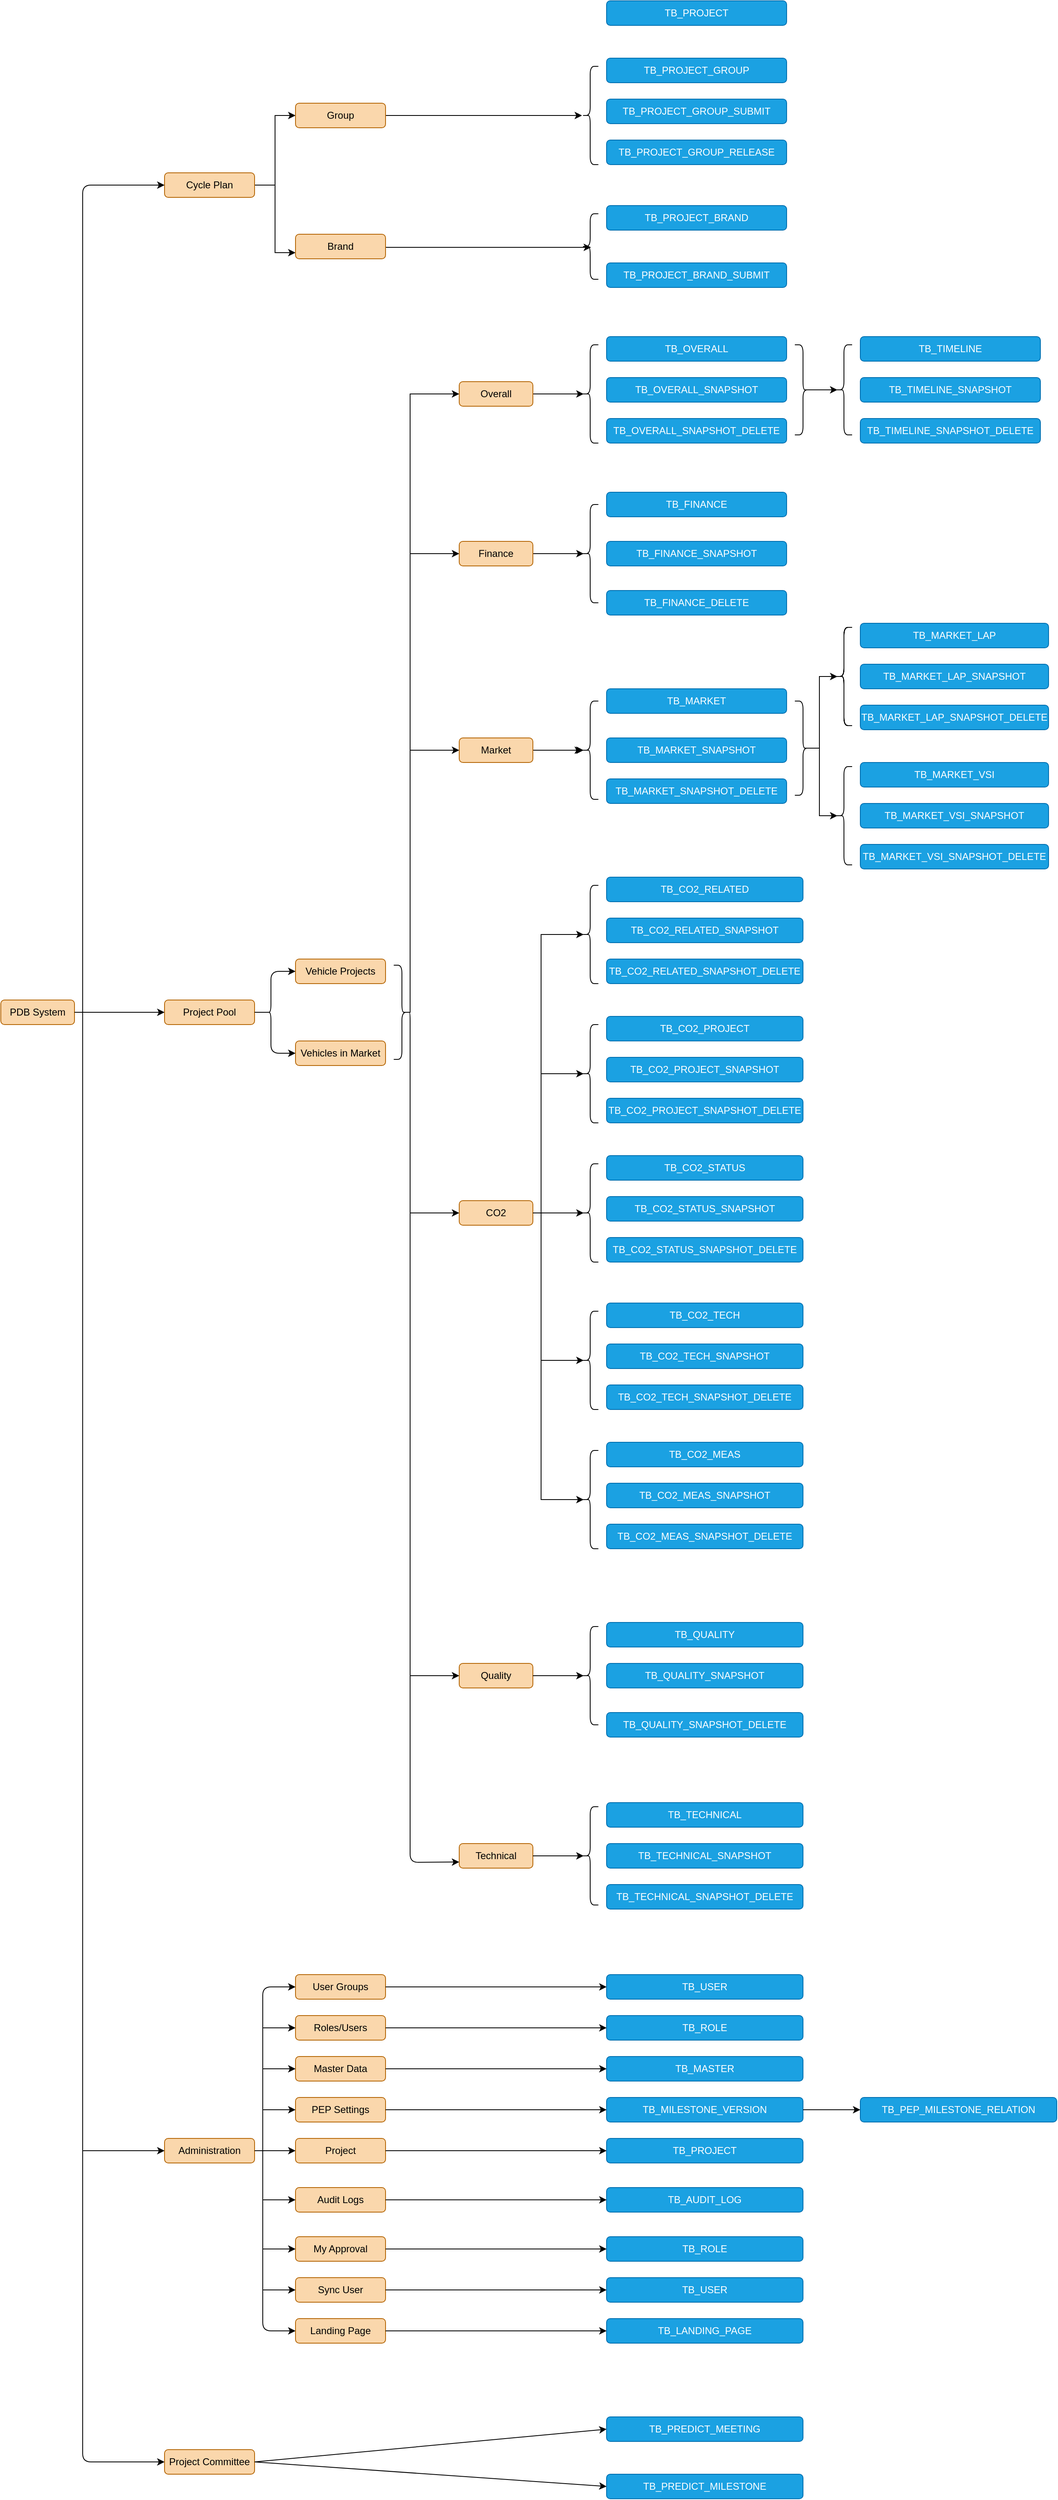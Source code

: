 <mxfile version="13.6.6" type="github">
  <diagram name="Page-1" id="97916047-d0de-89f5-080d-49f4d83e522f">
    <mxGraphModel dx="1422" dy="5691" grid="1" gridSize="10" guides="1" tooltips="1" connect="1" arrows="1" fold="1" page="1" pageScale="1.5" pageWidth="4681" pageHeight="3300" background="#ffffff" math="0" shadow="0">
      <root>
        <mxCell id="0" />
        <mxCell id="1" parent="0" />
        <mxCell id="S6AQ2Oz70eDwX9_Or8eO-56" value="PDB System" style="rounded=1;whiteSpace=wrap;html=1;fillColor=#fad7ac;strokeColor=#b46504;" vertex="1" parent="1">
          <mxGeometry y="990" width="90" height="30" as="geometry" />
        </mxCell>
        <mxCell id="S6AQ2Oz70eDwX9_Or8eO-57" value="Project Pool" style="rounded=1;whiteSpace=wrap;html=1;fillColor=#fad7ac;strokeColor=#b46504;" vertex="1" parent="1">
          <mxGeometry x="200" y="990" width="110" height="30" as="geometry" />
        </mxCell>
        <mxCell id="S6AQ2Oz70eDwX9_Or8eO-59" value="Administration" style="rounded=1;whiteSpace=wrap;html=1;fillColor=#fad7ac;strokeColor=#b46504;" vertex="1" parent="1">
          <mxGeometry x="200" y="2380" width="110" height="30" as="geometry" />
        </mxCell>
        <mxCell id="S6AQ2Oz70eDwX9_Or8eO-60" value="Project Committee" style="rounded=1;whiteSpace=wrap;html=1;fillColor=#fad7ac;strokeColor=#b46504;" vertex="1" parent="1">
          <mxGeometry x="200" y="2760" width="110" height="30" as="geometry" />
        </mxCell>
        <mxCell id="S6AQ2Oz70eDwX9_Or8eO-61" value="Vehicle Projects" style="rounded=1;whiteSpace=wrap;html=1;fillColor=#fad7ac;strokeColor=#b46504;" vertex="1" parent="1">
          <mxGeometry x="360" y="940" width="110" height="30" as="geometry" />
        </mxCell>
        <mxCell id="S6AQ2Oz70eDwX9_Or8eO-62" value="Vehicles in Market" style="rounded=1;whiteSpace=wrap;html=1;fillColor=#fad7ac;strokeColor=#b46504;" vertex="1" parent="1">
          <mxGeometry x="360" y="1040" width="110" height="30" as="geometry" />
        </mxCell>
        <mxCell id="S6AQ2Oz70eDwX9_Or8eO-232" style="edgeStyle=orthogonalEdgeStyle;rounded=0;orthogonalLoop=1;jettySize=auto;html=1;exitX=1;exitY=0.5;exitDx=0;exitDy=0;entryX=0.1;entryY=0.5;entryDx=0;entryDy=0;entryPerimeter=0;" edge="1" parent="1" source="S6AQ2Oz70eDwX9_Or8eO-64" target="S6AQ2Oz70eDwX9_Or8eO-229">
          <mxGeometry relative="1" as="geometry" />
        </mxCell>
        <mxCell id="S6AQ2Oz70eDwX9_Or8eO-64" value="Overall" style="rounded=1;whiteSpace=wrap;html=1;fillColor=#fad7ac;strokeColor=#b46504;" vertex="1" parent="1">
          <mxGeometry x="560" y="235" width="90" height="30" as="geometry" />
        </mxCell>
        <mxCell id="S6AQ2Oz70eDwX9_Or8eO-242" style="edgeStyle=orthogonalEdgeStyle;rounded=0;orthogonalLoop=1;jettySize=auto;html=1;exitX=1;exitY=0.5;exitDx=0;exitDy=0;entryX=0.1;entryY=0.5;entryDx=0;entryDy=0;entryPerimeter=0;" edge="1" parent="1" source="S6AQ2Oz70eDwX9_Or8eO-65" target="S6AQ2Oz70eDwX9_Or8eO-238">
          <mxGeometry relative="1" as="geometry" />
        </mxCell>
        <mxCell id="S6AQ2Oz70eDwX9_Or8eO-65" value="Finance" style="rounded=1;whiteSpace=wrap;html=1;fillColor=#fad7ac;strokeColor=#b46504;" vertex="1" parent="1">
          <mxGeometry x="560" y="430" width="90" height="30" as="geometry" />
        </mxCell>
        <mxCell id="S6AQ2Oz70eDwX9_Or8eO-169" style="edgeStyle=orthogonalEdgeStyle;rounded=0;orthogonalLoop=1;jettySize=auto;html=1;exitX=1;exitY=0.5;exitDx=0;exitDy=0;entryX=0.1;entryY=0.5;entryDx=0;entryDy=0;entryPerimeter=0;" edge="1" parent="1" source="S6AQ2Oz70eDwX9_Or8eO-66" target="S6AQ2Oz70eDwX9_Or8eO-157">
          <mxGeometry relative="1" as="geometry" />
        </mxCell>
        <mxCell id="S6AQ2Oz70eDwX9_Or8eO-176" value="" style="edgeStyle=orthogonalEdgeStyle;rounded=0;orthogonalLoop=1;jettySize=auto;html=1;" edge="1" parent="1" source="S6AQ2Oz70eDwX9_Or8eO-66" target="S6AQ2Oz70eDwX9_Or8eO-157">
          <mxGeometry relative="1" as="geometry" />
        </mxCell>
        <mxCell id="S6AQ2Oz70eDwX9_Or8eO-66" value="Market" style="rounded=1;whiteSpace=wrap;html=1;fillColor=#fad7ac;strokeColor=#b46504;" vertex="1" parent="1">
          <mxGeometry x="560" y="670" width="90" height="30" as="geometry" />
        </mxCell>
        <mxCell id="S6AQ2Oz70eDwX9_Or8eO-255" style="edgeStyle=orthogonalEdgeStyle;rounded=0;orthogonalLoop=1;jettySize=auto;html=1;entryX=0.1;entryY=0.5;entryDx=0;entryDy=0;entryPerimeter=0;" edge="1" parent="1" target="S6AQ2Oz70eDwX9_Or8eO-249">
          <mxGeometry relative="1" as="geometry">
            <mxPoint x="650" y="1250" as="sourcePoint" />
            <Array as="points">
              <mxPoint x="660" y="1250" />
              <mxPoint x="660" y="910" />
            </Array>
          </mxGeometry>
        </mxCell>
        <mxCell id="S6AQ2Oz70eDwX9_Or8eO-261" style="edgeStyle=orthogonalEdgeStyle;rounded=0;orthogonalLoop=1;jettySize=auto;html=1;entryX=0.1;entryY=0.5;entryDx=0;entryDy=0;entryPerimeter=0;" edge="1" parent="1" target="S6AQ2Oz70eDwX9_Or8eO-253">
          <mxGeometry relative="1" as="geometry">
            <mxPoint x="650" y="1245" as="sourcePoint" />
            <Array as="points">
              <mxPoint x="650" y="1250" />
              <mxPoint x="660" y="1250" />
              <mxPoint x="660" y="1600" />
            </Array>
          </mxGeometry>
        </mxCell>
        <mxCell id="S6AQ2Oz70eDwX9_Or8eO-67" value="CO2" style="rounded=1;whiteSpace=wrap;html=1;fillColor=#fad7ac;strokeColor=#b46504;" vertex="1" parent="1">
          <mxGeometry x="560" y="1235" width="90" height="30" as="geometry" />
        </mxCell>
        <mxCell id="S6AQ2Oz70eDwX9_Or8eO-68" value="Quality" style="rounded=1;whiteSpace=wrap;html=1;fillColor=#fad7ac;strokeColor=#b46504;" vertex="1" parent="1">
          <mxGeometry x="560" y="1800" width="90" height="30" as="geometry" />
        </mxCell>
        <mxCell id="S6AQ2Oz70eDwX9_Or8eO-69" value="TB_OVERALL" style="rounded=1;whiteSpace=wrap;html=1;fillColor=#1ba1e2;strokeColor=#006EAF;fontColor=#ffffff;" vertex="1" parent="1">
          <mxGeometry x="740" y="180" width="220" height="30" as="geometry" />
        </mxCell>
        <mxCell id="S6AQ2Oz70eDwX9_Or8eO-70" value="TB_OVERALL_SNAPSHOT_DELETE" style="rounded=1;whiteSpace=wrap;html=1;fillColor=#1ba1e2;strokeColor=#006EAF;fontColor=#ffffff;" vertex="1" parent="1">
          <mxGeometry x="740" y="280" width="220" height="30" as="geometry" />
        </mxCell>
        <mxCell id="S6AQ2Oz70eDwX9_Or8eO-71" value="TB_OVERALL_SNAPSHOT" style="rounded=1;whiteSpace=wrap;html=1;fillColor=#1ba1e2;strokeColor=#006EAF;fontColor=#ffffff;" vertex="1" parent="1">
          <mxGeometry x="740" y="230" width="220" height="30" as="geometry" />
        </mxCell>
        <mxCell id="S6AQ2Oz70eDwX9_Or8eO-72" value="TB_TIMELINE" style="rounded=1;whiteSpace=wrap;html=1;fillColor=#1ba1e2;strokeColor=#006EAF;fontColor=#ffffff;" vertex="1" parent="1">
          <mxGeometry x="1050" y="180" width="220" height="30" as="geometry" />
        </mxCell>
        <mxCell id="S6AQ2Oz70eDwX9_Or8eO-73" value="TB_TIMELINE_SNAPSHOT" style="rounded=1;whiteSpace=wrap;html=1;fillColor=#1ba1e2;strokeColor=#006EAF;fontColor=#ffffff;" vertex="1" parent="1">
          <mxGeometry x="1050" y="230" width="220" height="30" as="geometry" />
        </mxCell>
        <mxCell id="S6AQ2Oz70eDwX9_Or8eO-74" value="TB_TIMELINE_SNAPSHOT_DELETE" style="rounded=1;whiteSpace=wrap;html=1;fillColor=#1ba1e2;strokeColor=#006EAF;fontColor=#ffffff;" vertex="1" parent="1">
          <mxGeometry x="1050" y="280" width="220" height="30" as="geometry" />
        </mxCell>
        <mxCell id="S6AQ2Oz70eDwX9_Or8eO-75" value="TB_FINANCE" style="rounded=1;whiteSpace=wrap;html=1;fillColor=#1ba1e2;strokeColor=#006EAF;fontColor=#ffffff;" vertex="1" parent="1">
          <mxGeometry x="740" y="370" width="220" height="30" as="geometry" />
        </mxCell>
        <mxCell id="S6AQ2Oz70eDwX9_Or8eO-76" value="TB_FINANCE_SNAPSHOT" style="rounded=1;whiteSpace=wrap;html=1;fillColor=#1ba1e2;strokeColor=#006EAF;fontColor=#ffffff;" vertex="1" parent="1">
          <mxGeometry x="740" y="430" width="220" height="30" as="geometry" />
        </mxCell>
        <mxCell id="S6AQ2Oz70eDwX9_Or8eO-77" value="TB_FINANCE_DELETE" style="rounded=1;whiteSpace=wrap;html=1;fillColor=#1ba1e2;strokeColor=#006EAF;fontColor=#ffffff;" vertex="1" parent="1">
          <mxGeometry x="740" y="490" width="220" height="30" as="geometry" />
        </mxCell>
        <mxCell id="S6AQ2Oz70eDwX9_Or8eO-79" value="TB_MARKET" style="rounded=1;whiteSpace=wrap;html=1;fillColor=#1ba1e2;strokeColor=#006EAF;fontColor=#ffffff;" vertex="1" parent="1">
          <mxGeometry x="740" y="610" width="220" height="30" as="geometry" />
        </mxCell>
        <mxCell id="S6AQ2Oz70eDwX9_Or8eO-80" value="TB_MARKET_SNAPSHOT" style="rounded=1;whiteSpace=wrap;html=1;fillColor=#1ba1e2;strokeColor=#006EAF;fontColor=#ffffff;" vertex="1" parent="1">
          <mxGeometry x="740" y="670" width="220" height="30" as="geometry" />
        </mxCell>
        <mxCell id="S6AQ2Oz70eDwX9_Or8eO-81" value="TB_MARKET_SNAPSHOT_DELETE" style="rounded=1;whiteSpace=wrap;html=1;fillColor=#1ba1e2;strokeColor=#006EAF;fontColor=#ffffff;" vertex="1" parent="1">
          <mxGeometry x="740" y="720" width="220" height="30" as="geometry" />
        </mxCell>
        <mxCell id="S6AQ2Oz70eDwX9_Or8eO-84" value="TB_MARKET_LAP" style="rounded=1;whiteSpace=wrap;html=1;fillColor=#1ba1e2;strokeColor=#006EAF;fontColor=#ffffff;" vertex="1" parent="1">
          <mxGeometry x="1050" y="530" width="230" height="30" as="geometry" />
        </mxCell>
        <mxCell id="S6AQ2Oz70eDwX9_Or8eO-85" value="TB_MARKET_LAP_SNAPSHOT" style="rounded=1;whiteSpace=wrap;html=1;fillColor=#1ba1e2;strokeColor=#006EAF;fontColor=#ffffff;" vertex="1" parent="1">
          <mxGeometry x="1050" y="580" width="230" height="30" as="geometry" />
        </mxCell>
        <mxCell id="S6AQ2Oz70eDwX9_Or8eO-86" value="TB_MARKET_LAP_SNAPSHOT_DELETE" style="rounded=1;whiteSpace=wrap;html=1;fillColor=#1ba1e2;strokeColor=#006EAF;fontColor=#ffffff;" vertex="1" parent="1">
          <mxGeometry x="1050" y="630" width="230" height="30" as="geometry" />
        </mxCell>
        <mxCell id="S6AQ2Oz70eDwX9_Or8eO-87" value="TB_MARKET_VSI" style="rounded=1;whiteSpace=wrap;html=1;fillColor=#1ba1e2;strokeColor=#006EAF;fontColor=#ffffff;" vertex="1" parent="1">
          <mxGeometry x="1050" y="700" width="230" height="30" as="geometry" />
        </mxCell>
        <mxCell id="S6AQ2Oz70eDwX9_Or8eO-88" value="TB_MARKET_VSI_SNAPSHOT" style="rounded=1;whiteSpace=wrap;html=1;fillColor=#1ba1e2;strokeColor=#006EAF;fontColor=#ffffff;" vertex="1" parent="1">
          <mxGeometry x="1050" y="750" width="230" height="30" as="geometry" />
        </mxCell>
        <mxCell id="S6AQ2Oz70eDwX9_Or8eO-89" value="TB_MARKET_VSI_SNAPSHOT_DELETE" style="rounded=1;whiteSpace=wrap;html=1;fillColor=#1ba1e2;strokeColor=#006EAF;fontColor=#ffffff;" vertex="1" parent="1">
          <mxGeometry x="1050" y="800" width="230" height="30" as="geometry" />
        </mxCell>
        <mxCell id="S6AQ2Oz70eDwX9_Or8eO-90" value="TB_CO2_RELATED" style="rounded=1;whiteSpace=wrap;html=1;fillColor=#1ba1e2;strokeColor=#006EAF;fontColor=#ffffff;" vertex="1" parent="1">
          <mxGeometry x="740" y="840" width="240" height="30" as="geometry" />
        </mxCell>
        <mxCell id="S6AQ2Oz70eDwX9_Or8eO-91" value="TB_CO2_RELATED_SNAPSHOT" style="rounded=1;whiteSpace=wrap;html=1;fillColor=#1ba1e2;strokeColor=#006EAF;fontColor=#ffffff;" vertex="1" parent="1">
          <mxGeometry x="740" y="890" width="240" height="30" as="geometry" />
        </mxCell>
        <mxCell id="S6AQ2Oz70eDwX9_Or8eO-92" value="TB_CO2_RELATED_SNAPSHOT_DELETE" style="rounded=1;whiteSpace=wrap;html=1;fillColor=#1ba1e2;strokeColor=#006EAF;fontColor=#ffffff;" vertex="1" parent="1">
          <mxGeometry x="740" y="940" width="240" height="30" as="geometry" />
        </mxCell>
        <mxCell id="S6AQ2Oz70eDwX9_Or8eO-93" value="TB_CO2_PROJECT" style="rounded=1;whiteSpace=wrap;html=1;fillColor=#1ba1e2;strokeColor=#006EAF;fontColor=#ffffff;" vertex="1" parent="1">
          <mxGeometry x="740" y="1010" width="240" height="30" as="geometry" />
        </mxCell>
        <mxCell id="S6AQ2Oz70eDwX9_Or8eO-94" value="TB_CO2_PROJECT_SNAPSHOT" style="rounded=1;whiteSpace=wrap;html=1;fillColor=#1ba1e2;strokeColor=#006EAF;fontColor=#ffffff;" vertex="1" parent="1">
          <mxGeometry x="740" y="1060" width="240" height="30" as="geometry" />
        </mxCell>
        <mxCell id="S6AQ2Oz70eDwX9_Or8eO-95" value="TB_CO2_PROJECT_SNAPSHOT_DELETE" style="rounded=1;whiteSpace=wrap;html=1;fillColor=#1ba1e2;strokeColor=#006EAF;fontColor=#ffffff;" vertex="1" parent="1">
          <mxGeometry x="740" y="1110" width="240" height="30" as="geometry" />
        </mxCell>
        <mxCell id="S6AQ2Oz70eDwX9_Or8eO-96" value="TB_CO2_STATUS" style="rounded=1;whiteSpace=wrap;html=1;fillColor=#1ba1e2;strokeColor=#006EAF;fontColor=#ffffff;" vertex="1" parent="1">
          <mxGeometry x="740" y="1180" width="240" height="30" as="geometry" />
        </mxCell>
        <mxCell id="S6AQ2Oz70eDwX9_Or8eO-97" value="TB_CO2_STATUS_SNAPSHOT" style="rounded=1;whiteSpace=wrap;html=1;fillColor=#1ba1e2;strokeColor=#006EAF;fontColor=#ffffff;" vertex="1" parent="1">
          <mxGeometry x="740" y="1230" width="240" height="30" as="geometry" />
        </mxCell>
        <mxCell id="S6AQ2Oz70eDwX9_Or8eO-98" value="TB_CO2_STATUS_SNAPSHOT_DELETE" style="rounded=1;whiteSpace=wrap;html=1;fillColor=#1ba1e2;strokeColor=#006EAF;fontColor=#ffffff;" vertex="1" parent="1">
          <mxGeometry x="740" y="1280" width="240" height="30" as="geometry" />
        </mxCell>
        <mxCell id="S6AQ2Oz70eDwX9_Or8eO-100" value="&lt;span&gt;TB_CO2_TECH&lt;/span&gt;" style="rounded=1;whiteSpace=wrap;html=1;fillColor=#1ba1e2;strokeColor=#006EAF;fontColor=#ffffff;" vertex="1" parent="1">
          <mxGeometry x="740" y="1360" width="240" height="30" as="geometry" />
        </mxCell>
        <mxCell id="S6AQ2Oz70eDwX9_Or8eO-101" value="&lt;span&gt;TB_CO2_TECH&lt;/span&gt;_SNAPSHOT" style="rounded=1;whiteSpace=wrap;html=1;fillColor=#1ba1e2;strokeColor=#006EAF;fontColor=#ffffff;" vertex="1" parent="1">
          <mxGeometry x="740" y="1410" width="240" height="30" as="geometry" />
        </mxCell>
        <mxCell id="S6AQ2Oz70eDwX9_Or8eO-102" value="&lt;span&gt;TB_CO2_TECH&lt;/span&gt;_SNAPSHOT_DELETE" style="rounded=1;whiteSpace=wrap;html=1;fillColor=#1ba1e2;strokeColor=#006EAF;fontColor=#ffffff;" vertex="1" parent="1">
          <mxGeometry x="740" y="1460" width="240" height="30" as="geometry" />
        </mxCell>
        <mxCell id="S6AQ2Oz70eDwX9_Or8eO-103" value="&lt;span&gt;TB_CO2_MEAS&lt;/span&gt;" style="rounded=1;whiteSpace=wrap;html=1;fillColor=#1ba1e2;strokeColor=#006EAF;fontColor=#ffffff;" vertex="1" parent="1">
          <mxGeometry x="740" y="1530" width="240" height="30" as="geometry" />
        </mxCell>
        <mxCell id="S6AQ2Oz70eDwX9_Or8eO-104" value="&lt;span&gt;TB_CO2_MEAS&lt;/span&gt;_SNAPSHOT" style="rounded=1;whiteSpace=wrap;html=1;fillColor=#1ba1e2;strokeColor=#006EAF;fontColor=#ffffff;" vertex="1" parent="1">
          <mxGeometry x="740" y="1580" width="240" height="30" as="geometry" />
        </mxCell>
        <mxCell id="S6AQ2Oz70eDwX9_Or8eO-105" value="&lt;span&gt;TB_CO2_MEAS&lt;/span&gt;_SNAPSHOT_DELETE" style="rounded=1;whiteSpace=wrap;html=1;fillColor=#1ba1e2;strokeColor=#006EAF;fontColor=#ffffff;" vertex="1" parent="1">
          <mxGeometry x="740" y="1630" width="240" height="30" as="geometry" />
        </mxCell>
        <mxCell id="S6AQ2Oz70eDwX9_Or8eO-115" value="&lt;span&gt;TB_QUALITY&lt;/span&gt;" style="rounded=1;whiteSpace=wrap;html=1;fillColor=#1ba1e2;strokeColor=#006EAF;fontColor=#ffffff;" vertex="1" parent="1">
          <mxGeometry x="740" y="1750" width="240" height="30" as="geometry" />
        </mxCell>
        <mxCell id="S6AQ2Oz70eDwX9_Or8eO-116" value="&lt;span&gt;TB_QUALITY&lt;/span&gt;_SNAPSHOT" style="rounded=1;whiteSpace=wrap;html=1;fillColor=#1ba1e2;strokeColor=#006EAF;fontColor=#ffffff;" vertex="1" parent="1">
          <mxGeometry x="740" y="1800" width="240" height="30" as="geometry" />
        </mxCell>
        <mxCell id="S6AQ2Oz70eDwX9_Or8eO-117" value="&lt;span&gt;TB_QUALITY&lt;/span&gt;_SNAPSHOT_DELETE" style="rounded=1;whiteSpace=wrap;html=1;fillColor=#1ba1e2;strokeColor=#006EAF;fontColor=#ffffff;" vertex="1" parent="1">
          <mxGeometry x="740" y="1860" width="240" height="30" as="geometry" />
        </mxCell>
        <mxCell id="S6AQ2Oz70eDwX9_Or8eO-124" value="&lt;span&gt;TB_TECHNICAL&lt;/span&gt;" style="rounded=1;whiteSpace=wrap;html=1;fillColor=#1ba1e2;strokeColor=#006EAF;fontColor=#ffffff;" vertex="1" parent="1">
          <mxGeometry x="740" y="1970" width="240" height="30" as="geometry" />
        </mxCell>
        <mxCell id="S6AQ2Oz70eDwX9_Or8eO-125" value="&lt;span&gt;TB_TECHNICAL&lt;/span&gt;_SNAPSHOT" style="rounded=1;whiteSpace=wrap;html=1;fillColor=#1ba1e2;strokeColor=#006EAF;fontColor=#ffffff;" vertex="1" parent="1">
          <mxGeometry x="740" y="2020" width="240" height="30" as="geometry" />
        </mxCell>
        <mxCell id="S6AQ2Oz70eDwX9_Or8eO-126" value="&lt;span&gt;TB_TECHNICAL&lt;/span&gt;_SNAPSHOT_DELETE" style="rounded=1;whiteSpace=wrap;html=1;fillColor=#1ba1e2;strokeColor=#006EAF;fontColor=#ffffff;" vertex="1" parent="1">
          <mxGeometry x="740" y="2070" width="240" height="30" as="geometry" />
        </mxCell>
        <mxCell id="S6AQ2Oz70eDwX9_Or8eO-127" value="Technical" style="rounded=1;whiteSpace=wrap;html=1;fillColor=#fad7ac;strokeColor=#b46504;" vertex="1" parent="1">
          <mxGeometry x="560" y="2020" width="90" height="30" as="geometry" />
        </mxCell>
        <mxCell id="S6AQ2Oz70eDwX9_Or8eO-134" value="User Groups" style="rounded=1;whiteSpace=wrap;html=1;fillColor=#fad7ac;strokeColor=#b46504;" vertex="1" parent="1">
          <mxGeometry x="360" y="2180" width="110" height="30" as="geometry" />
        </mxCell>
        <mxCell id="S6AQ2Oz70eDwX9_Or8eO-135" value="Roles/Users" style="rounded=1;whiteSpace=wrap;html=1;fillColor=#fad7ac;strokeColor=#b46504;" vertex="1" parent="1">
          <mxGeometry x="360" y="2230" width="110" height="30" as="geometry" />
        </mxCell>
        <mxCell id="S6AQ2Oz70eDwX9_Or8eO-136" value="Master Data " style="rounded=1;whiteSpace=wrap;html=1;fillColor=#fad7ac;strokeColor=#b46504;" vertex="1" parent="1">
          <mxGeometry x="360" y="2280" width="110" height="30" as="geometry" />
        </mxCell>
        <mxCell id="S6AQ2Oz70eDwX9_Or8eO-137" value="PEP Settings" style="rounded=1;whiteSpace=wrap;html=1;fillColor=#fad7ac;strokeColor=#b46504;" vertex="1" parent="1">
          <mxGeometry x="360" y="2330" width="110" height="30" as="geometry" />
        </mxCell>
        <mxCell id="S6AQ2Oz70eDwX9_Or8eO-138" value="My Approval" style="rounded=1;whiteSpace=wrap;html=1;fillColor=#fad7ac;strokeColor=#b46504;" vertex="1" parent="1">
          <mxGeometry x="360" y="2500" width="110" height="30" as="geometry" />
        </mxCell>
        <mxCell id="S6AQ2Oz70eDwX9_Or8eO-139" value="TB_USER" style="rounded=1;whiteSpace=wrap;html=1;fillColor=#1ba1e2;strokeColor=#006EAF;fontColor=#ffffff;" vertex="1" parent="1">
          <mxGeometry x="740" y="2180" width="240" height="30" as="geometry" />
        </mxCell>
        <mxCell id="S6AQ2Oz70eDwX9_Or8eO-140" value="TB_ROLE" style="rounded=1;whiteSpace=wrap;html=1;fillColor=#1ba1e2;strokeColor=#006EAF;fontColor=#ffffff;" vertex="1" parent="1">
          <mxGeometry x="740" y="2230" width="240" height="30" as="geometry" />
        </mxCell>
        <mxCell id="S6AQ2Oz70eDwX9_Or8eO-141" value="TB_MASTER" style="rounded=1;whiteSpace=wrap;html=1;fillColor=#1ba1e2;strokeColor=#006EAF;fontColor=#ffffff;" vertex="1" parent="1">
          <mxGeometry x="740" y="2280" width="240" height="30" as="geometry" />
        </mxCell>
        <mxCell id="S6AQ2Oz70eDwX9_Or8eO-142" value="TB_PROJECT" style="rounded=1;whiteSpace=wrap;html=1;fillColor=#1ba1e2;strokeColor=#006EAF;fontColor=#ffffff;" vertex="1" parent="1">
          <mxGeometry x="740" y="2380" width="240" height="30" as="geometry" />
        </mxCell>
        <mxCell id="S6AQ2Oz70eDwX9_Or8eO-143" value="&lt;span&gt;TB_PREDICT_MEETING&lt;/span&gt;" style="rounded=1;whiteSpace=wrap;html=1;fillColor=#1ba1e2;strokeColor=#006EAF;fontColor=#ffffff;" vertex="1" parent="1">
          <mxGeometry x="740" y="2720" width="240" height="30" as="geometry" />
        </mxCell>
        <mxCell id="S6AQ2Oz70eDwX9_Or8eO-144" value="&lt;span&gt;TB_PREDICT_MILESTONE&lt;/span&gt;" style="rounded=1;whiteSpace=wrap;html=1;fillColor=#1ba1e2;strokeColor=#006EAF;fontColor=#ffffff;" vertex="1" parent="1">
          <mxGeometry x="740" y="2790" width="240" height="30" as="geometry" />
        </mxCell>
        <mxCell id="S6AQ2Oz70eDwX9_Or8eO-146" value="TB_PROJECT_GROUP" style="rounded=1;whiteSpace=wrap;html=1;fillColor=#1ba1e2;strokeColor=#006EAF;fontColor=#ffffff;" vertex="1" parent="1">
          <mxGeometry x="740" y="-160" width="220" height="30" as="geometry" />
        </mxCell>
        <mxCell id="S6AQ2Oz70eDwX9_Or8eO-215" style="edgeStyle=orthogonalEdgeStyle;rounded=0;orthogonalLoop=1;jettySize=auto;html=1;exitX=1;exitY=0.5;exitDx=0;exitDy=0;entryX=0;entryY=0.5;entryDx=0;entryDy=0;" edge="1" parent="1" source="S6AQ2Oz70eDwX9_Or8eO-147" target="S6AQ2Oz70eDwX9_Or8eO-186">
          <mxGeometry relative="1" as="geometry" />
        </mxCell>
        <mxCell id="S6AQ2Oz70eDwX9_Or8eO-219" style="edgeStyle=orthogonalEdgeStyle;rounded=0;orthogonalLoop=1;jettySize=auto;html=1;entryX=0;entryY=0.75;entryDx=0;entryDy=0;" edge="1" parent="1" source="S6AQ2Oz70eDwX9_Or8eO-147" target="S6AQ2Oz70eDwX9_Or8eO-187">
          <mxGeometry relative="1" as="geometry" />
        </mxCell>
        <mxCell id="S6AQ2Oz70eDwX9_Or8eO-147" value="Cycle Plan" style="rounded=1;whiteSpace=wrap;html=1;fillColor=#fad7ac;strokeColor=#b46504;" vertex="1" parent="1">
          <mxGeometry x="200" y="-20" width="110" height="30" as="geometry" />
        </mxCell>
        <mxCell id="S6AQ2Oz70eDwX9_Or8eO-148" value="TB_PROJECT" style="rounded=1;whiteSpace=wrap;html=1;fillColor=#1ba1e2;strokeColor=#006EAF;fontColor=#ffffff;" vertex="1" parent="1">
          <mxGeometry x="740" y="-230" width="220" height="30" as="geometry" />
        </mxCell>
        <mxCell id="S6AQ2Oz70eDwX9_Or8eO-149" value="TB_PROJECT_BRAND" style="rounded=1;whiteSpace=wrap;html=1;fillColor=#1ba1e2;strokeColor=#006EAF;fontColor=#ffffff;" vertex="1" parent="1">
          <mxGeometry x="740" y="20" width="220" height="30" as="geometry" />
        </mxCell>
        <mxCell id="S6AQ2Oz70eDwX9_Or8eO-157" value="" style="shape=curlyBracket;whiteSpace=wrap;html=1;rounded=1;" vertex="1" parent="1">
          <mxGeometry x="710" y="625" width="20" height="120" as="geometry" />
        </mxCell>
        <mxCell id="S6AQ2Oz70eDwX9_Or8eO-170" value="" style="shape=curlyBracket;whiteSpace=wrap;html=1;rounded=1;" vertex="1" parent="1">
          <mxGeometry x="1020" y="535" width="20" height="120" as="geometry" />
        </mxCell>
        <mxCell id="S6AQ2Oz70eDwX9_Or8eO-171" value="" style="shape=curlyBracket;whiteSpace=wrap;html=1;rounded=1;" vertex="1" parent="1">
          <mxGeometry x="1020" y="705" width="20" height="120" as="geometry" />
        </mxCell>
        <mxCell id="S6AQ2Oz70eDwX9_Or8eO-173" value="" style="shape=curlyBracket;whiteSpace=wrap;html=1;rounded=1;size=0.5;" vertex="1" parent="1">
          <mxGeometry x="990" y="610" height="120" as="geometry" />
        </mxCell>
        <mxCell id="S6AQ2Oz70eDwX9_Or8eO-178" value="" style="shape=curlyBracket;whiteSpace=wrap;html=1;rounded=1;" vertex="1" parent="1">
          <mxGeometry x="1020" y="535" width="20" height="120" as="geometry" />
        </mxCell>
        <mxCell id="S6AQ2Oz70eDwX9_Or8eO-179" value="" style="shape=curlyBracket;whiteSpace=wrap;html=1;rounded=1;" vertex="1" parent="1">
          <mxGeometry x="1020" y="535" width="20" height="120" as="geometry" />
        </mxCell>
        <mxCell id="S6AQ2Oz70eDwX9_Or8eO-181" value="" style="shape=curlyBracket;whiteSpace=wrap;html=1;rounded=1;" vertex="1" parent="1">
          <mxGeometry x="1020" y="535" width="20" height="120" as="geometry" />
        </mxCell>
        <mxCell id="S6AQ2Oz70eDwX9_Or8eO-237" style="edgeStyle=orthogonalEdgeStyle;rounded=0;orthogonalLoop=1;jettySize=auto;html=1;exitX=0.1;exitY=0.5;exitDx=0;exitDy=0;exitPerimeter=0;entryX=0.1;entryY=0.5;entryDx=0;entryDy=0;entryPerimeter=0;" edge="1" parent="1" source="S6AQ2Oz70eDwX9_Or8eO-182" target="S6AQ2Oz70eDwX9_Or8eO-235">
          <mxGeometry relative="1" as="geometry" />
        </mxCell>
        <mxCell id="S6AQ2Oz70eDwX9_Or8eO-182" value="" style="shape=curlyBracket;whiteSpace=wrap;html=1;rounded=1;direction=west;" vertex="1" parent="1">
          <mxGeometry x="970" y="190" width="20" height="110" as="geometry" />
        </mxCell>
        <mxCell id="S6AQ2Oz70eDwX9_Or8eO-225" style="edgeStyle=orthogonalEdgeStyle;rounded=0;orthogonalLoop=1;jettySize=auto;html=1;exitX=1;exitY=0.5;exitDx=0;exitDy=0;" edge="1" parent="1" source="S6AQ2Oz70eDwX9_Or8eO-186" target="S6AQ2Oz70eDwX9_Or8eO-222">
          <mxGeometry relative="1" as="geometry" />
        </mxCell>
        <mxCell id="S6AQ2Oz70eDwX9_Or8eO-186" value="Group" style="rounded=1;whiteSpace=wrap;html=1;fillColor=#fad7ac;strokeColor=#b46504;" vertex="1" parent="1">
          <mxGeometry x="360" y="-105" width="110" height="30" as="geometry" />
        </mxCell>
        <mxCell id="S6AQ2Oz70eDwX9_Or8eO-228" style="edgeStyle=orthogonalEdgeStyle;rounded=0;orthogonalLoop=1;jettySize=auto;html=1;exitX=1;exitY=0.5;exitDx=0;exitDy=0;entryX=0.55;entryY=0.513;entryDx=0;entryDy=0;entryPerimeter=0;" edge="1" parent="1" source="S6AQ2Oz70eDwX9_Or8eO-187" target="S6AQ2Oz70eDwX9_Or8eO-221">
          <mxGeometry relative="1" as="geometry">
            <Array as="points">
              <mxPoint x="470" y="71" />
            </Array>
          </mxGeometry>
        </mxCell>
        <mxCell id="S6AQ2Oz70eDwX9_Or8eO-187" value="Brand" style="rounded=1;whiteSpace=wrap;html=1;fillColor=#fad7ac;strokeColor=#b46504;" vertex="1" parent="1">
          <mxGeometry x="360" y="55" width="110" height="30" as="geometry" />
        </mxCell>
        <mxCell id="S6AQ2Oz70eDwX9_Or8eO-188" value="TB_PROJECT_GROUP_SUBMIT" style="rounded=1;whiteSpace=wrap;html=1;fillColor=#1ba1e2;strokeColor=#006EAF;fontColor=#ffffff;" vertex="1" parent="1">
          <mxGeometry x="740" y="-110" width="220" height="30" as="geometry" />
        </mxCell>
        <mxCell id="S6AQ2Oz70eDwX9_Or8eO-189" value="TB_PROJECT_GROUP_RELEASE" style="rounded=1;whiteSpace=wrap;html=1;fillColor=#1ba1e2;strokeColor=#006EAF;fontColor=#ffffff;" vertex="1" parent="1">
          <mxGeometry x="740" y="-60" width="220" height="30" as="geometry" />
        </mxCell>
        <mxCell id="S6AQ2Oz70eDwX9_Or8eO-191" value="TB_PROJECT_BRAND_SUBMIT" style="rounded=1;whiteSpace=wrap;html=1;fillColor=#1ba1e2;strokeColor=#006EAF;fontColor=#ffffff;" vertex="1" parent="1">
          <mxGeometry x="740" y="90" width="220" height="30" as="geometry" />
        </mxCell>
        <mxCell id="S6AQ2Oz70eDwX9_Or8eO-197" value="Project" style="rounded=1;whiteSpace=wrap;html=1;fillColor=#fad7ac;strokeColor=#b46504;" vertex="1" parent="1">
          <mxGeometry x="360" y="2380" width="110" height="30" as="geometry" />
        </mxCell>
        <mxCell id="S6AQ2Oz70eDwX9_Or8eO-198" value="Audit Logs" style="rounded=1;whiteSpace=wrap;html=1;fillColor=#fad7ac;strokeColor=#b46504;" vertex="1" parent="1">
          <mxGeometry x="360" y="2440" width="110" height="30" as="geometry" />
        </mxCell>
        <mxCell id="S6AQ2Oz70eDwX9_Or8eO-200" value="Sync User" style="rounded=1;whiteSpace=wrap;html=1;fillColor=#fad7ac;strokeColor=#b46504;" vertex="1" parent="1">
          <mxGeometry x="360" y="2550" width="110" height="30" as="geometry" />
        </mxCell>
        <mxCell id="S6AQ2Oz70eDwX9_Or8eO-201" value="Landing Page" style="rounded=1;whiteSpace=wrap;html=1;fillColor=#fad7ac;strokeColor=#b46504;" vertex="1" parent="1">
          <mxGeometry x="360" y="2600" width="110" height="30" as="geometry" />
        </mxCell>
        <mxCell id="S6AQ2Oz70eDwX9_Or8eO-202" value="TB_MILESTONE_VERSION" style="rounded=1;whiteSpace=wrap;html=1;fillColor=#1ba1e2;strokeColor=#006EAF;fontColor=#ffffff;" vertex="1" parent="1">
          <mxGeometry x="740" y="2330" width="240" height="30" as="geometry" />
        </mxCell>
        <mxCell id="S6AQ2Oz70eDwX9_Or8eO-203" value="TB_PEP_MILESTONE_RELATION" style="rounded=1;whiteSpace=wrap;html=1;fillColor=#1ba1e2;strokeColor=#006EAF;fontColor=#ffffff;" vertex="1" parent="1">
          <mxGeometry x="1050" y="2330" width="240" height="30" as="geometry" />
        </mxCell>
        <mxCell id="S6AQ2Oz70eDwX9_Or8eO-204" value="TB_AUDIT_LOG" style="rounded=1;whiteSpace=wrap;html=1;fillColor=#1ba1e2;strokeColor=#006EAF;fontColor=#ffffff;" vertex="1" parent="1">
          <mxGeometry x="740" y="2440" width="240" height="30" as="geometry" />
        </mxCell>
        <mxCell id="S6AQ2Oz70eDwX9_Or8eO-205" value="TB_ROLE" style="rounded=1;whiteSpace=wrap;html=1;fillColor=#1ba1e2;strokeColor=#006EAF;fontColor=#ffffff;" vertex="1" parent="1">
          <mxGeometry x="740" y="2500" width="240" height="30" as="geometry" />
        </mxCell>
        <mxCell id="S6AQ2Oz70eDwX9_Or8eO-207" value="TB_USER" style="rounded=1;whiteSpace=wrap;html=1;fillColor=#1ba1e2;strokeColor=#006EAF;fontColor=#ffffff;" vertex="1" parent="1">
          <mxGeometry x="740" y="2550" width="240" height="30" as="geometry" />
        </mxCell>
        <mxCell id="S6AQ2Oz70eDwX9_Or8eO-208" value="TB_LANDING_PAGE" style="rounded=1;whiteSpace=wrap;html=1;fillColor=#1ba1e2;strokeColor=#006EAF;fontColor=#ffffff;" vertex="1" parent="1">
          <mxGeometry x="740" y="2600" width="240" height="30" as="geometry" />
        </mxCell>
        <mxCell id="S6AQ2Oz70eDwX9_Or8eO-221" value="" style="shape=curlyBracket;whiteSpace=wrap;html=1;rounded=1;size=0.5;" vertex="1" parent="1">
          <mxGeometry x="710" y="30" width="20" height="80" as="geometry" />
        </mxCell>
        <mxCell id="S6AQ2Oz70eDwX9_Or8eO-222" value="" style="shape=curlyBracket;whiteSpace=wrap;html=1;rounded=1;size=0.5;" vertex="1" parent="1">
          <mxGeometry x="710" y="-150" width="20" height="120" as="geometry" />
        </mxCell>
        <mxCell id="S6AQ2Oz70eDwX9_Or8eO-229" value="" style="shape=curlyBracket;whiteSpace=wrap;html=1;rounded=1;" vertex="1" parent="1">
          <mxGeometry x="710" y="190" width="20" height="120" as="geometry" />
        </mxCell>
        <mxCell id="S6AQ2Oz70eDwX9_Or8eO-245" style="edgeStyle=orthogonalEdgeStyle;rounded=0;orthogonalLoop=1;jettySize=auto;html=1;exitX=0.1;exitY=0.5;exitDx=0;exitDy=0;exitPerimeter=0;entryX=0.1;entryY=0.5;entryDx=0;entryDy=0;entryPerimeter=0;" edge="1" parent="1" source="S6AQ2Oz70eDwX9_Or8eO-233" target="S6AQ2Oz70eDwX9_Or8eO-181">
          <mxGeometry relative="1" as="geometry">
            <Array as="points">
              <mxPoint x="1000" y="683" />
              <mxPoint x="1000" y="595" />
            </Array>
          </mxGeometry>
        </mxCell>
        <mxCell id="S6AQ2Oz70eDwX9_Or8eO-248" style="edgeStyle=orthogonalEdgeStyle;rounded=0;orthogonalLoop=1;jettySize=auto;html=1;entryX=0.1;entryY=0.5;entryDx=0;entryDy=0;entryPerimeter=0;" edge="1" parent="1" source="S6AQ2Oz70eDwX9_Or8eO-233" target="S6AQ2Oz70eDwX9_Or8eO-171">
          <mxGeometry relative="1" as="geometry">
            <Array as="points">
              <mxPoint x="1000" y="683" />
              <mxPoint x="1000" y="765" />
            </Array>
          </mxGeometry>
        </mxCell>
        <mxCell id="S6AQ2Oz70eDwX9_Or8eO-233" value="" style="shape=curlyBracket;whiteSpace=wrap;html=1;rounded=1;direction=west;" vertex="1" parent="1">
          <mxGeometry x="970" y="625" width="20" height="115" as="geometry" />
        </mxCell>
        <mxCell id="S6AQ2Oz70eDwX9_Or8eO-235" value="" style="shape=curlyBracket;whiteSpace=wrap;html=1;rounded=1;" vertex="1" parent="1">
          <mxGeometry x="1020" y="190" width="20" height="110" as="geometry" />
        </mxCell>
        <mxCell id="S6AQ2Oz70eDwX9_Or8eO-238" value="" style="shape=curlyBracket;whiteSpace=wrap;html=1;rounded=1;" vertex="1" parent="1">
          <mxGeometry x="710" y="385" width="20" height="120" as="geometry" />
        </mxCell>
        <mxCell id="S6AQ2Oz70eDwX9_Or8eO-249" value="" style="shape=curlyBracket;whiteSpace=wrap;html=1;rounded=1;" vertex="1" parent="1">
          <mxGeometry x="710" y="850" width="20" height="120" as="geometry" />
        </mxCell>
        <mxCell id="S6AQ2Oz70eDwX9_Or8eO-250" value="" style="shape=curlyBracket;whiteSpace=wrap;html=1;rounded=1;" vertex="1" parent="1">
          <mxGeometry x="710" y="1020" width="20" height="120" as="geometry" />
        </mxCell>
        <mxCell id="S6AQ2Oz70eDwX9_Or8eO-251" value="" style="shape=curlyBracket;whiteSpace=wrap;html=1;rounded=1;" vertex="1" parent="1">
          <mxGeometry x="710" y="1190" width="20" height="120" as="geometry" />
        </mxCell>
        <mxCell id="S6AQ2Oz70eDwX9_Or8eO-252" value="" style="shape=curlyBracket;whiteSpace=wrap;html=1;rounded=1;" vertex="1" parent="1">
          <mxGeometry x="710" y="1370" width="20" height="120" as="geometry" />
        </mxCell>
        <mxCell id="S6AQ2Oz70eDwX9_Or8eO-253" value="" style="shape=curlyBracket;whiteSpace=wrap;html=1;rounded=1;" vertex="1" parent="1">
          <mxGeometry x="710" y="1540" width="20" height="120" as="geometry" />
        </mxCell>
        <mxCell id="S6AQ2Oz70eDwX9_Or8eO-263" value="" style="endArrow=classic;html=1;entryX=0.1;entryY=0.5;entryDx=0;entryDy=0;entryPerimeter=0;" edge="1" parent="1" target="S6AQ2Oz70eDwX9_Or8eO-250">
          <mxGeometry width="50" height="50" relative="1" as="geometry">
            <mxPoint x="660" y="1080" as="sourcePoint" />
            <mxPoint x="670" y="1070" as="targetPoint" />
          </mxGeometry>
        </mxCell>
        <mxCell id="S6AQ2Oz70eDwX9_Or8eO-264" value="" style="endArrow=classic;html=1;entryX=0.1;entryY=0.5;entryDx=0;entryDy=0;entryPerimeter=0;exitX=1;exitY=0.5;exitDx=0;exitDy=0;" edge="1" parent="1" source="S6AQ2Oz70eDwX9_Or8eO-67" target="S6AQ2Oz70eDwX9_Or8eO-251">
          <mxGeometry width="50" height="50" relative="1" as="geometry">
            <mxPoint x="620" y="1240" as="sourcePoint" />
            <mxPoint x="670" y="1190" as="targetPoint" />
          </mxGeometry>
        </mxCell>
        <mxCell id="S6AQ2Oz70eDwX9_Or8eO-265" value="" style="endArrow=classic;html=1;entryX=0.1;entryY=0.5;entryDx=0;entryDy=0;entryPerimeter=0;" edge="1" parent="1" target="S6AQ2Oz70eDwX9_Or8eO-252">
          <mxGeometry width="50" height="50" relative="1" as="geometry">
            <mxPoint x="660" y="1430" as="sourcePoint" />
            <mxPoint x="670" y="1310" as="targetPoint" />
          </mxGeometry>
        </mxCell>
        <mxCell id="S6AQ2Oz70eDwX9_Or8eO-266" value="" style="shape=curlyBracket;whiteSpace=wrap;html=1;rounded=1;" vertex="1" parent="1">
          <mxGeometry x="710" y="1975" width="20" height="120" as="geometry" />
        </mxCell>
        <mxCell id="S6AQ2Oz70eDwX9_Or8eO-267" value="" style="shape=curlyBracket;whiteSpace=wrap;html=1;rounded=1;" vertex="1" parent="1">
          <mxGeometry x="710" y="1755" width="20" height="120" as="geometry" />
        </mxCell>
        <mxCell id="S6AQ2Oz70eDwX9_Or8eO-268" value="" style="endArrow=classic;html=1;entryX=0.1;entryY=0.5;entryDx=0;entryDy=0;entryPerimeter=0;exitX=1;exitY=0.5;exitDx=0;exitDy=0;" edge="1" parent="1" source="S6AQ2Oz70eDwX9_Or8eO-68" target="S6AQ2Oz70eDwX9_Or8eO-267">
          <mxGeometry width="50" height="50" relative="1" as="geometry">
            <mxPoint x="620" y="1900" as="sourcePoint" />
            <mxPoint x="670" y="1850" as="targetPoint" />
          </mxGeometry>
        </mxCell>
        <mxCell id="S6AQ2Oz70eDwX9_Or8eO-269" value="" style="endArrow=classic;html=1;entryX=0.1;entryY=0.5;entryDx=0;entryDy=0;entryPerimeter=0;exitX=1;exitY=0.5;exitDx=0;exitDy=0;" edge="1" parent="1" source="S6AQ2Oz70eDwX9_Or8eO-127" target="S6AQ2Oz70eDwX9_Or8eO-266">
          <mxGeometry width="50" height="50" relative="1" as="geometry">
            <mxPoint x="620" y="1960" as="sourcePoint" />
            <mxPoint x="670" y="1910" as="targetPoint" />
          </mxGeometry>
        </mxCell>
        <mxCell id="S6AQ2Oz70eDwX9_Or8eO-270" value="" style="endArrow=classic;html=1;exitX=1;exitY=0.5;exitDx=0;exitDy=0;entryX=0;entryY=0.5;entryDx=0;entryDy=0;" edge="1" parent="1" source="S6AQ2Oz70eDwX9_Or8eO-134" target="S6AQ2Oz70eDwX9_Or8eO-139">
          <mxGeometry width="50" height="50" relative="1" as="geometry">
            <mxPoint x="620" y="2440" as="sourcePoint" />
            <mxPoint x="670" y="2390" as="targetPoint" />
          </mxGeometry>
        </mxCell>
        <mxCell id="S6AQ2Oz70eDwX9_Or8eO-271" value="" style="endArrow=classic;html=1;entryX=0;entryY=0.5;entryDx=0;entryDy=0;exitX=1;exitY=0.5;exitDx=0;exitDy=0;" edge="1" parent="1" source="S6AQ2Oz70eDwX9_Or8eO-135" target="S6AQ2Oz70eDwX9_Or8eO-140">
          <mxGeometry width="50" height="50" relative="1" as="geometry">
            <mxPoint x="550" y="2300" as="sourcePoint" />
            <mxPoint x="600" y="2250" as="targetPoint" />
          </mxGeometry>
        </mxCell>
        <mxCell id="S6AQ2Oz70eDwX9_Or8eO-272" value="" style="endArrow=classic;html=1;exitX=1;exitY=0.5;exitDx=0;exitDy=0;entryX=0;entryY=0.5;entryDx=0;entryDy=0;" edge="1" parent="1" source="S6AQ2Oz70eDwX9_Or8eO-136" target="S6AQ2Oz70eDwX9_Or8eO-141">
          <mxGeometry width="50" height="50" relative="1" as="geometry">
            <mxPoint x="620" y="2440" as="sourcePoint" />
            <mxPoint x="670" y="2390" as="targetPoint" />
          </mxGeometry>
        </mxCell>
        <mxCell id="S6AQ2Oz70eDwX9_Or8eO-273" value="" style="endArrow=classic;html=1;exitX=1;exitY=0.5;exitDx=0;exitDy=0;entryX=0;entryY=0.5;entryDx=0;entryDy=0;" edge="1" parent="1" source="S6AQ2Oz70eDwX9_Or8eO-137" target="S6AQ2Oz70eDwX9_Or8eO-202">
          <mxGeometry width="50" height="50" relative="1" as="geometry">
            <mxPoint x="620" y="2440" as="sourcePoint" />
            <mxPoint x="670" y="2390" as="targetPoint" />
          </mxGeometry>
        </mxCell>
        <mxCell id="S6AQ2Oz70eDwX9_Or8eO-274" value="" style="endArrow=classic;html=1;exitX=1;exitY=0.5;exitDx=0;exitDy=0;entryX=0;entryY=0.5;entryDx=0;entryDy=0;" edge="1" parent="1" source="S6AQ2Oz70eDwX9_Or8eO-197" target="S6AQ2Oz70eDwX9_Or8eO-142">
          <mxGeometry width="50" height="50" relative="1" as="geometry">
            <mxPoint x="620" y="2500" as="sourcePoint" />
            <mxPoint x="670" y="2450" as="targetPoint" />
          </mxGeometry>
        </mxCell>
        <mxCell id="S6AQ2Oz70eDwX9_Or8eO-275" value="" style="endArrow=classic;html=1;exitX=1;exitY=0.5;exitDx=0;exitDy=0;entryX=0;entryY=0.5;entryDx=0;entryDy=0;" edge="1" parent="1" source="S6AQ2Oz70eDwX9_Or8eO-198" target="S6AQ2Oz70eDwX9_Or8eO-204">
          <mxGeometry width="50" height="50" relative="1" as="geometry">
            <mxPoint x="620" y="2500" as="sourcePoint" />
            <mxPoint x="670" y="2450" as="targetPoint" />
          </mxGeometry>
        </mxCell>
        <mxCell id="S6AQ2Oz70eDwX9_Or8eO-276" value="" style="endArrow=classic;html=1;exitX=1;exitY=0.5;exitDx=0;exitDy=0;entryX=0;entryY=0.5;entryDx=0;entryDy=0;" edge="1" parent="1" source="S6AQ2Oz70eDwX9_Or8eO-138" target="S6AQ2Oz70eDwX9_Or8eO-205">
          <mxGeometry width="50" height="50" relative="1" as="geometry">
            <mxPoint x="620" y="2500" as="sourcePoint" />
            <mxPoint x="670" y="2450" as="targetPoint" />
          </mxGeometry>
        </mxCell>
        <mxCell id="S6AQ2Oz70eDwX9_Or8eO-277" value="" style="endArrow=classic;html=1;exitX=1;exitY=0.5;exitDx=0;exitDy=0;entryX=0;entryY=0.5;entryDx=0;entryDy=0;" edge="1" parent="1" source="S6AQ2Oz70eDwX9_Or8eO-200" target="S6AQ2Oz70eDwX9_Or8eO-207">
          <mxGeometry width="50" height="50" relative="1" as="geometry">
            <mxPoint x="620" y="2590" as="sourcePoint" />
            <mxPoint x="670" y="2540" as="targetPoint" />
          </mxGeometry>
        </mxCell>
        <mxCell id="S6AQ2Oz70eDwX9_Or8eO-278" value="" style="endArrow=classic;html=1;exitX=1;exitY=0.5;exitDx=0;exitDy=0;entryX=0;entryY=0.5;entryDx=0;entryDy=0;" edge="1" parent="1" source="S6AQ2Oz70eDwX9_Or8eO-201" target="S6AQ2Oz70eDwX9_Or8eO-208">
          <mxGeometry width="50" height="50" relative="1" as="geometry">
            <mxPoint x="620" y="2590" as="sourcePoint" />
            <mxPoint x="670" y="2540" as="targetPoint" />
          </mxGeometry>
        </mxCell>
        <mxCell id="S6AQ2Oz70eDwX9_Or8eO-284" value="" style="endArrow=classic;html=1;entryX=0;entryY=0.5;entryDx=0;entryDy=0;" edge="1" parent="1" target="S6AQ2Oz70eDwX9_Or8eO-201">
          <mxGeometry width="50" height="50" relative="1" as="geometry">
            <mxPoint x="320" y="2390" as="sourcePoint" />
            <mxPoint x="350" y="2620" as="targetPoint" />
            <Array as="points">
              <mxPoint x="320" y="2520" />
              <mxPoint x="320" y="2615" />
            </Array>
          </mxGeometry>
        </mxCell>
        <mxCell id="S6AQ2Oz70eDwX9_Or8eO-286" value="" style="endArrow=classic;html=1;entryX=0;entryY=0.5;entryDx=0;entryDy=0;" edge="1" parent="1" target="S6AQ2Oz70eDwX9_Or8eO-134">
          <mxGeometry width="50" height="50" relative="1" as="geometry">
            <mxPoint x="320" y="2395" as="sourcePoint" />
            <mxPoint x="650" y="2390" as="targetPoint" />
            <Array as="points">
              <mxPoint x="320" y="2195" />
            </Array>
          </mxGeometry>
        </mxCell>
        <mxCell id="S6AQ2Oz70eDwX9_Or8eO-287" value="" style="endArrow=classic;html=1;entryX=0;entryY=0.5;entryDx=0;entryDy=0;" edge="1" parent="1" target="S6AQ2Oz70eDwX9_Or8eO-135">
          <mxGeometry width="50" height="50" relative="1" as="geometry">
            <mxPoint x="320" y="2245" as="sourcePoint" />
            <mxPoint x="650" y="2450" as="targetPoint" />
          </mxGeometry>
        </mxCell>
        <mxCell id="S6AQ2Oz70eDwX9_Or8eO-288" value="" style="endArrow=classic;html=1;entryX=0;entryY=0.5;entryDx=0;entryDy=0;" edge="1" parent="1" target="S6AQ2Oz70eDwX9_Or8eO-136">
          <mxGeometry width="50" height="50" relative="1" as="geometry">
            <mxPoint x="320" y="2295" as="sourcePoint" />
            <mxPoint x="650" y="2450" as="targetPoint" />
          </mxGeometry>
        </mxCell>
        <mxCell id="S6AQ2Oz70eDwX9_Or8eO-289" value="" style="endArrow=classic;html=1;entryX=0;entryY=0.5;entryDx=0;entryDy=0;" edge="1" parent="1" target="S6AQ2Oz70eDwX9_Or8eO-137">
          <mxGeometry width="50" height="50" relative="1" as="geometry">
            <mxPoint x="320" y="2345" as="sourcePoint" />
            <mxPoint x="650" y="2450" as="targetPoint" />
          </mxGeometry>
        </mxCell>
        <mxCell id="S6AQ2Oz70eDwX9_Or8eO-290" value="" style="endArrow=classic;html=1;entryX=0;entryY=0.5;entryDx=0;entryDy=0;exitX=1;exitY=0.5;exitDx=0;exitDy=0;" edge="1" parent="1" source="S6AQ2Oz70eDwX9_Or8eO-59" target="S6AQ2Oz70eDwX9_Or8eO-197">
          <mxGeometry width="50" height="50" relative="1" as="geometry">
            <mxPoint x="100" y="2430" as="sourcePoint" />
            <mxPoint x="150" y="2380" as="targetPoint" />
          </mxGeometry>
        </mxCell>
        <mxCell id="S6AQ2Oz70eDwX9_Or8eO-291" value="" style="endArrow=classic;html=1;entryX=0;entryY=0.5;entryDx=0;entryDy=0;" edge="1" parent="1" target="S6AQ2Oz70eDwX9_Or8eO-198">
          <mxGeometry width="50" height="50" relative="1" as="geometry">
            <mxPoint x="320" y="2455" as="sourcePoint" />
            <mxPoint x="140" y="2470" as="targetPoint" />
          </mxGeometry>
        </mxCell>
        <mxCell id="S6AQ2Oz70eDwX9_Or8eO-292" value="" style="endArrow=classic;html=1;entryX=0;entryY=0.5;entryDx=0;entryDy=0;" edge="1" parent="1" target="S6AQ2Oz70eDwX9_Or8eO-138">
          <mxGeometry width="50" height="50" relative="1" as="geometry">
            <mxPoint x="320" y="2515" as="sourcePoint" />
            <mxPoint x="130" y="2510" as="targetPoint" />
          </mxGeometry>
        </mxCell>
        <mxCell id="S6AQ2Oz70eDwX9_Or8eO-293" value="" style="endArrow=classic;html=1;entryX=0;entryY=0.5;entryDx=0;entryDy=0;" edge="1" parent="1" target="S6AQ2Oz70eDwX9_Or8eO-200">
          <mxGeometry width="50" height="50" relative="1" as="geometry">
            <mxPoint x="320" y="2565" as="sourcePoint" />
            <mxPoint x="250" y="2580" as="targetPoint" />
          </mxGeometry>
        </mxCell>
        <mxCell id="S6AQ2Oz70eDwX9_Or8eO-295" value="" style="endArrow=classic;html=1;entryX=0;entryY=0.5;entryDx=0;entryDy=0;" edge="1" parent="1" target="S6AQ2Oz70eDwX9_Or8eO-143">
          <mxGeometry width="50" height="50" relative="1" as="geometry">
            <mxPoint x="310" y="2775" as="sourcePoint" />
            <mxPoint x="650" y="2630" as="targetPoint" />
          </mxGeometry>
        </mxCell>
        <mxCell id="S6AQ2Oz70eDwX9_Or8eO-296" value="" style="endArrow=classic;html=1;exitX=1;exitY=0.5;exitDx=0;exitDy=0;entryX=0;entryY=0.5;entryDx=0;entryDy=0;" edge="1" parent="1" source="S6AQ2Oz70eDwX9_Or8eO-60" target="S6AQ2Oz70eDwX9_Or8eO-144">
          <mxGeometry width="50" height="50" relative="1" as="geometry">
            <mxPoint x="190" y="2650" as="sourcePoint" />
            <mxPoint x="240" y="2600" as="targetPoint" />
          </mxGeometry>
        </mxCell>
        <mxCell id="S6AQ2Oz70eDwX9_Or8eO-297" value="" style="endArrow=classic;html=1;entryX=0;entryY=0.5;entryDx=0;entryDy=0;exitX=1;exitY=0.5;exitDx=0;exitDy=0;" edge="1" parent="1" source="S6AQ2Oz70eDwX9_Or8eO-202" target="S6AQ2Oz70eDwX9_Or8eO-203">
          <mxGeometry width="50" height="50" relative="1" as="geometry">
            <mxPoint x="600" y="2350" as="sourcePoint" />
            <mxPoint x="650" y="2300" as="targetPoint" />
          </mxGeometry>
        </mxCell>
        <mxCell id="S6AQ2Oz70eDwX9_Or8eO-299" value="" style="endArrow=classic;html=1;entryX=0;entryY=0.5;entryDx=0;entryDy=0;" edge="1" parent="1" target="S6AQ2Oz70eDwX9_Or8eO-147">
          <mxGeometry width="50" height="50" relative="1" as="geometry">
            <mxPoint x="100" y="1010" as="sourcePoint" />
            <mxPoint x="130" y="60" as="targetPoint" />
            <Array as="points">
              <mxPoint x="100" y="-5" />
            </Array>
          </mxGeometry>
        </mxCell>
        <mxCell id="S6AQ2Oz70eDwX9_Or8eO-301" value="" style="endArrow=classic;html=1;entryX=0;entryY=0.5;entryDx=0;entryDy=0;" edge="1" parent="1" target="S6AQ2Oz70eDwX9_Or8eO-60">
          <mxGeometry width="50" height="50" relative="1" as="geometry">
            <mxPoint x="100" y="1005" as="sourcePoint" />
            <mxPoint x="220" y="850" as="targetPoint" />
            <Array as="points">
              <mxPoint x="100" y="2775" />
            </Array>
          </mxGeometry>
        </mxCell>
        <mxCell id="S6AQ2Oz70eDwX9_Or8eO-302" value="" style="endArrow=classic;html=1;exitX=1;exitY=0.5;exitDx=0;exitDy=0;entryX=0;entryY=0.5;entryDx=0;entryDy=0;" edge="1" parent="1" source="S6AQ2Oz70eDwX9_Or8eO-56" target="S6AQ2Oz70eDwX9_Or8eO-57">
          <mxGeometry width="50" height="50" relative="1" as="geometry">
            <mxPoint x="600" y="880" as="sourcePoint" />
            <mxPoint x="190" y="1005" as="targetPoint" />
          </mxGeometry>
        </mxCell>
        <mxCell id="S6AQ2Oz70eDwX9_Or8eO-303" value="" style="endArrow=classic;html=1;entryX=0;entryY=0.5;entryDx=0;entryDy=0;" edge="1" parent="1" target="S6AQ2Oz70eDwX9_Or8eO-59">
          <mxGeometry width="50" height="50" relative="1" as="geometry">
            <mxPoint x="100" y="2395" as="sourcePoint" />
            <mxPoint x="650" y="2300" as="targetPoint" />
          </mxGeometry>
        </mxCell>
        <mxCell id="S6AQ2Oz70eDwX9_Or8eO-308" value="" style="endArrow=classic;html=1;exitX=1;exitY=0.5;exitDx=0;exitDy=0;entryX=0;entryY=0.5;entryDx=0;entryDy=0;" edge="1" parent="1" source="S6AQ2Oz70eDwX9_Or8eO-57" target="S6AQ2Oz70eDwX9_Or8eO-61">
          <mxGeometry width="50" height="50" relative="1" as="geometry">
            <mxPoint x="600" y="880" as="sourcePoint" />
            <mxPoint x="650" y="830" as="targetPoint" />
            <Array as="points">
              <mxPoint x="320" y="1005" />
              <mxPoint x="330" y="1005" />
              <mxPoint x="330" y="955" />
            </Array>
          </mxGeometry>
        </mxCell>
        <mxCell id="S6AQ2Oz70eDwX9_Or8eO-309" value="" style="endArrow=classic;html=1;entryX=0;entryY=0.5;entryDx=0;entryDy=0;exitX=1;exitY=0.5;exitDx=0;exitDy=0;" edge="1" parent="1" source="S6AQ2Oz70eDwX9_Or8eO-57" target="S6AQ2Oz70eDwX9_Or8eO-62">
          <mxGeometry width="50" height="50" relative="1" as="geometry">
            <mxPoint x="320" y="1000" as="sourcePoint" />
            <mxPoint x="400" y="1000" as="targetPoint" />
            <Array as="points">
              <mxPoint x="320" y="1005" />
              <mxPoint x="330" y="1005" />
              <mxPoint x="330" y="1055" />
            </Array>
          </mxGeometry>
        </mxCell>
        <mxCell id="S6AQ2Oz70eDwX9_Or8eO-312" style="edgeStyle=orthogonalEdgeStyle;rounded=0;orthogonalLoop=1;jettySize=auto;html=1;exitX=0.1;exitY=0.5;exitDx=0;exitDy=0;exitPerimeter=0;entryX=0;entryY=0.5;entryDx=0;entryDy=0;" edge="1" parent="1" source="S6AQ2Oz70eDwX9_Or8eO-310" target="S6AQ2Oz70eDwX9_Or8eO-64">
          <mxGeometry relative="1" as="geometry">
            <Array as="points">
              <mxPoint x="500" y="1005" />
              <mxPoint x="500" y="250" />
            </Array>
          </mxGeometry>
        </mxCell>
        <mxCell id="S6AQ2Oz70eDwX9_Or8eO-310" value="" style="shape=curlyBracket;whiteSpace=wrap;html=1;rounded=1;direction=west;" vertex="1" parent="1">
          <mxGeometry x="480" y="947.5" width="20" height="115" as="geometry" />
        </mxCell>
        <mxCell id="S6AQ2Oz70eDwX9_Or8eO-313" value="" style="endArrow=classic;html=1;entryX=0;entryY=0.5;entryDx=0;entryDy=0;" edge="1" parent="1" target="S6AQ2Oz70eDwX9_Or8eO-65">
          <mxGeometry width="50" height="50" relative="1" as="geometry">
            <mxPoint x="500" y="445" as="sourcePoint" />
            <mxPoint x="650" y="590" as="targetPoint" />
          </mxGeometry>
        </mxCell>
        <mxCell id="S6AQ2Oz70eDwX9_Or8eO-314" value="" style="endArrow=classic;html=1;entryX=0;entryY=0.5;entryDx=0;entryDy=0;" edge="1" parent="1" target="S6AQ2Oz70eDwX9_Or8eO-66">
          <mxGeometry width="50" height="50" relative="1" as="geometry">
            <mxPoint x="500" y="685" as="sourcePoint" />
            <mxPoint x="520" y="640" as="targetPoint" />
          </mxGeometry>
        </mxCell>
        <mxCell id="S6AQ2Oz70eDwX9_Or8eO-315" value="" style="endArrow=classic;html=1;exitX=0.1;exitY=0.5;exitDx=0;exitDy=0;exitPerimeter=0;entryX=0;entryY=0.75;entryDx=0;entryDy=0;" edge="1" parent="1" source="S6AQ2Oz70eDwX9_Or8eO-310" target="S6AQ2Oz70eDwX9_Or8eO-127">
          <mxGeometry width="50" height="50" relative="1" as="geometry">
            <mxPoint x="520" y="1200" as="sourcePoint" />
            <mxPoint x="570" y="1150" as="targetPoint" />
            <Array as="points">
              <mxPoint x="500" y="1005" />
              <mxPoint x="500" y="1110" />
              <mxPoint x="500" y="2043" />
            </Array>
          </mxGeometry>
        </mxCell>
        <mxCell id="S6AQ2Oz70eDwX9_Or8eO-316" value="" style="endArrow=classic;html=1;entryX=0;entryY=0.5;entryDx=0;entryDy=0;" edge="1" parent="1" target="S6AQ2Oz70eDwX9_Or8eO-67">
          <mxGeometry width="50" height="50" relative="1" as="geometry">
            <mxPoint x="500" y="1250" as="sourcePoint" />
            <mxPoint x="650" y="1160" as="targetPoint" />
          </mxGeometry>
        </mxCell>
        <mxCell id="S6AQ2Oz70eDwX9_Or8eO-317" value="" style="endArrow=classic;html=1;entryX=0;entryY=0.5;entryDx=0;entryDy=0;" edge="1" parent="1" target="S6AQ2Oz70eDwX9_Or8eO-68">
          <mxGeometry width="50" height="50" relative="1" as="geometry">
            <mxPoint x="500" y="1815" as="sourcePoint" />
            <mxPoint x="560" y="1740" as="targetPoint" />
          </mxGeometry>
        </mxCell>
      </root>
    </mxGraphModel>
  </diagram>
</mxfile>
